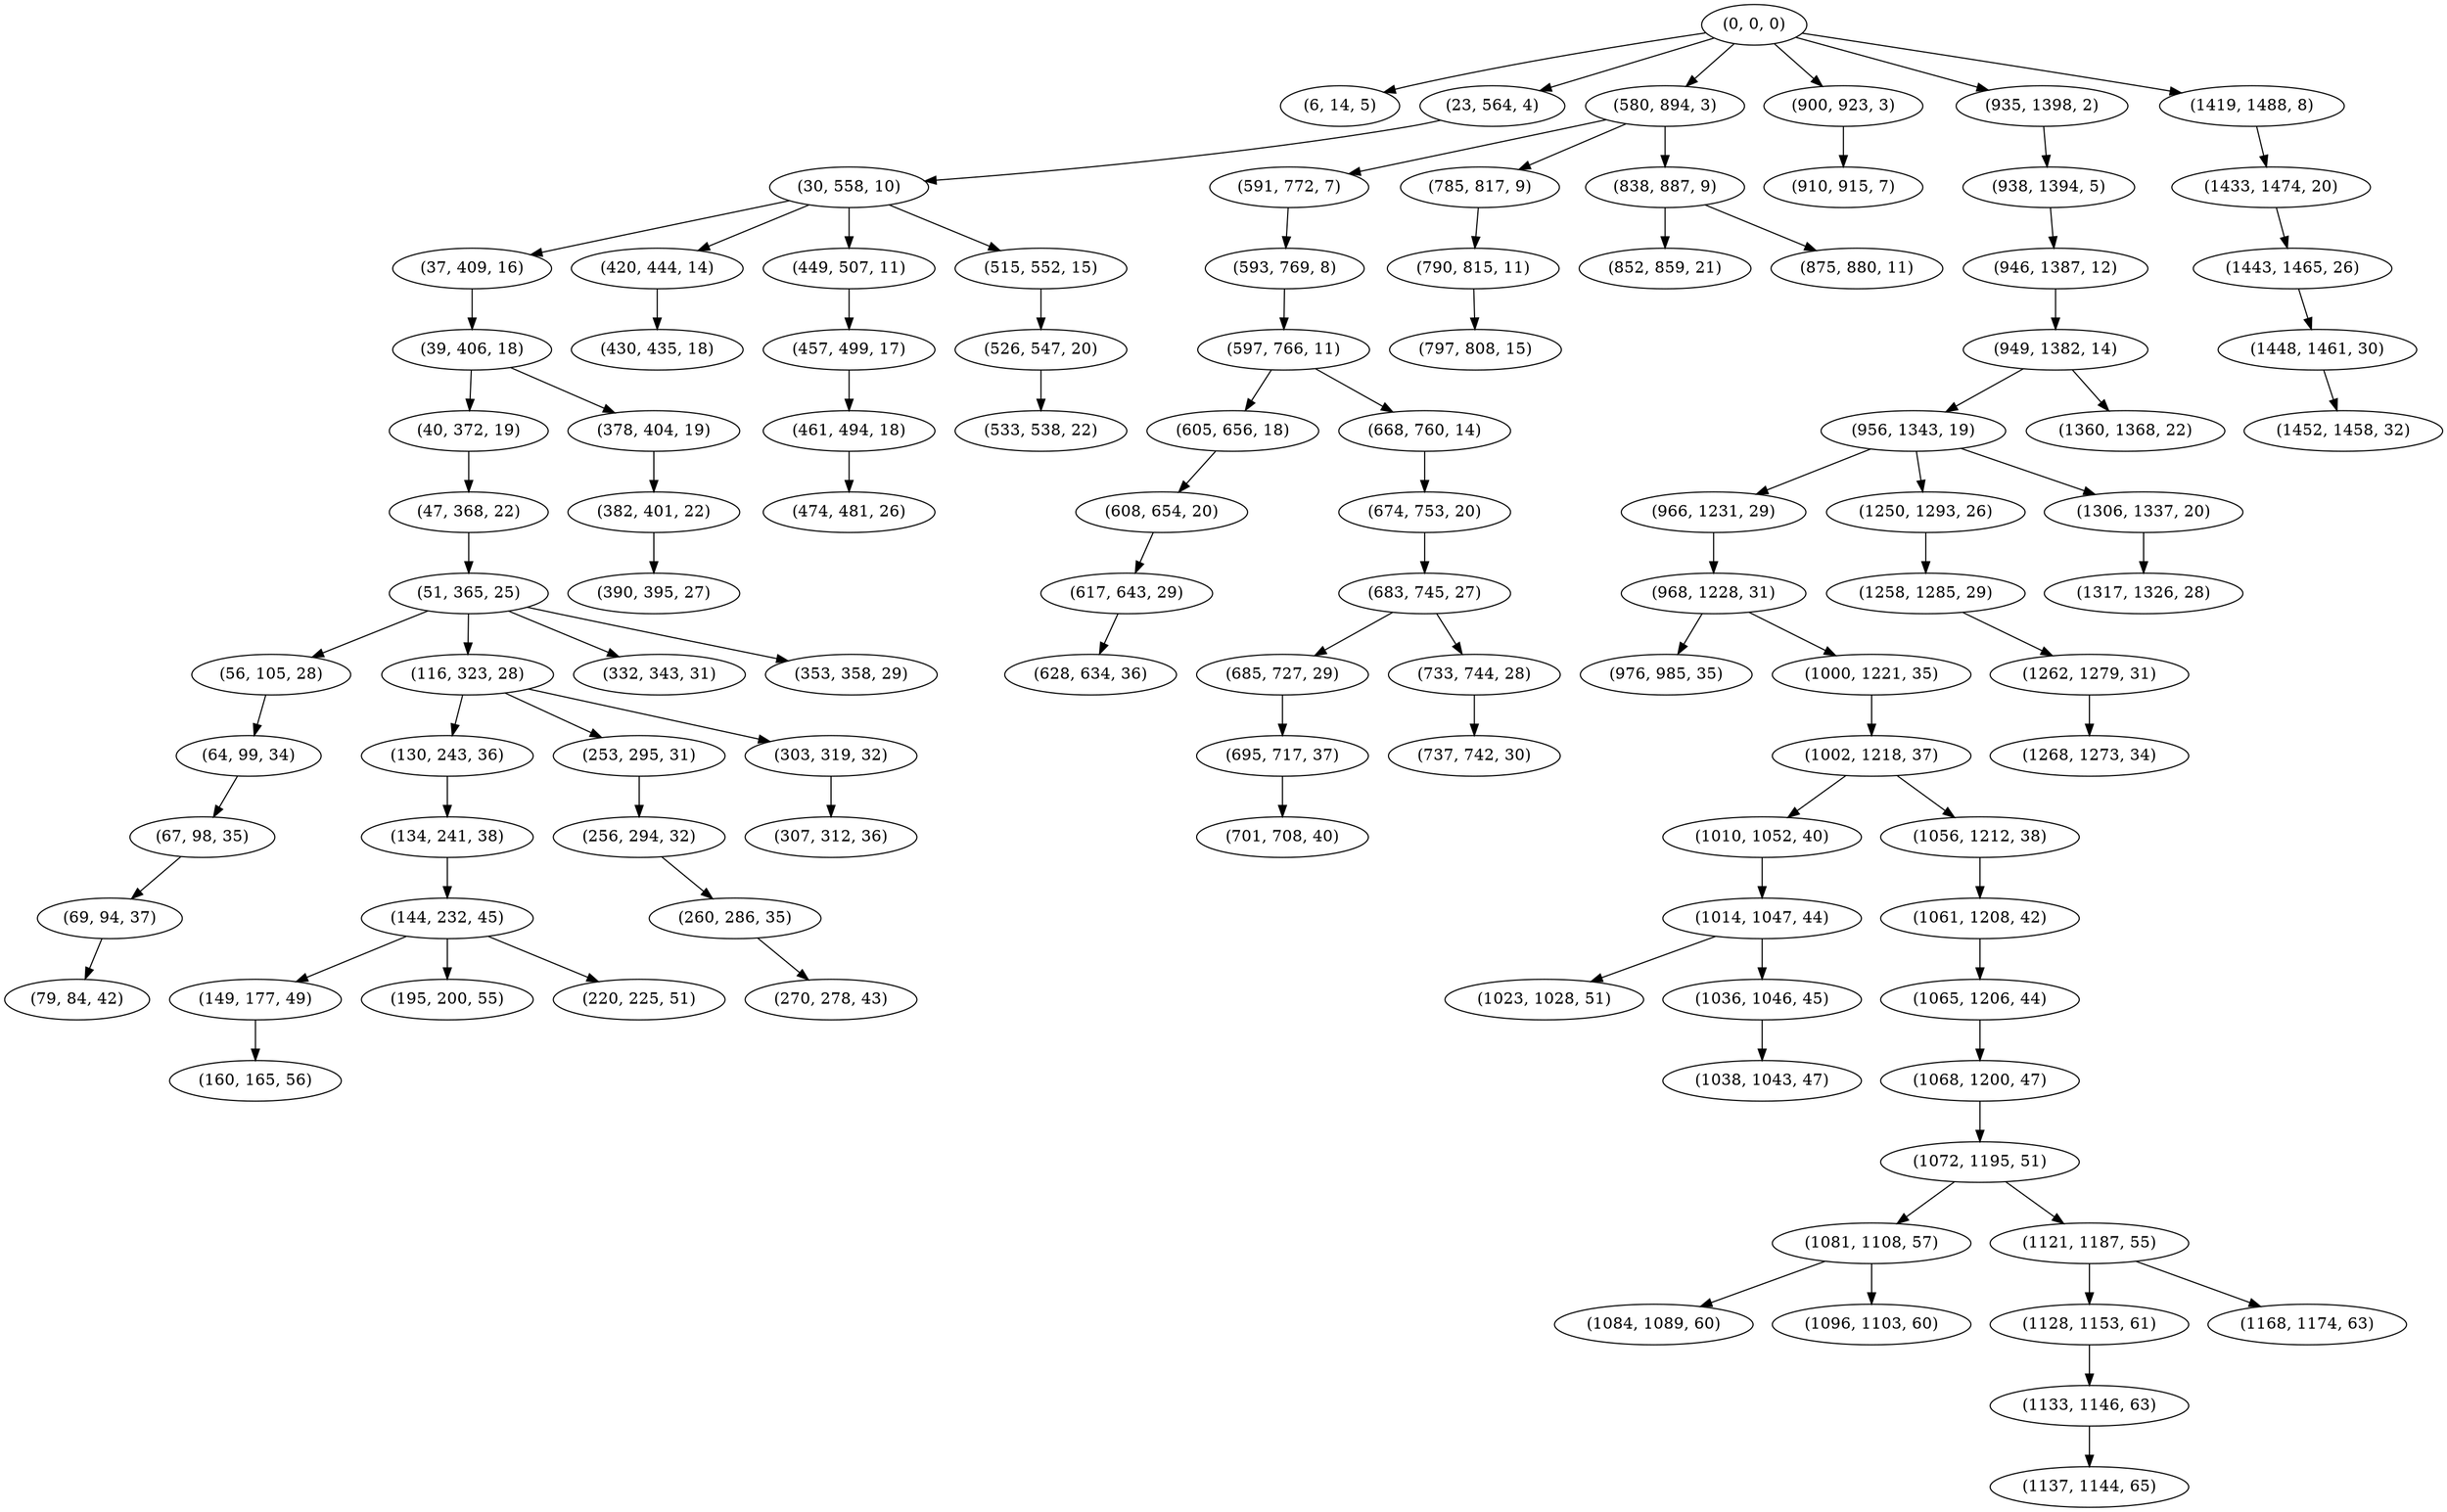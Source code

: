 digraph tree {
    "(0, 0, 0)";
    "(6, 14, 5)";
    "(23, 564, 4)";
    "(30, 558, 10)";
    "(37, 409, 16)";
    "(39, 406, 18)";
    "(40, 372, 19)";
    "(47, 368, 22)";
    "(51, 365, 25)";
    "(56, 105, 28)";
    "(64, 99, 34)";
    "(67, 98, 35)";
    "(69, 94, 37)";
    "(79, 84, 42)";
    "(116, 323, 28)";
    "(130, 243, 36)";
    "(134, 241, 38)";
    "(144, 232, 45)";
    "(149, 177, 49)";
    "(160, 165, 56)";
    "(195, 200, 55)";
    "(220, 225, 51)";
    "(253, 295, 31)";
    "(256, 294, 32)";
    "(260, 286, 35)";
    "(270, 278, 43)";
    "(303, 319, 32)";
    "(307, 312, 36)";
    "(332, 343, 31)";
    "(353, 358, 29)";
    "(378, 404, 19)";
    "(382, 401, 22)";
    "(390, 395, 27)";
    "(420, 444, 14)";
    "(430, 435, 18)";
    "(449, 507, 11)";
    "(457, 499, 17)";
    "(461, 494, 18)";
    "(474, 481, 26)";
    "(515, 552, 15)";
    "(526, 547, 20)";
    "(533, 538, 22)";
    "(580, 894, 3)";
    "(591, 772, 7)";
    "(593, 769, 8)";
    "(597, 766, 11)";
    "(605, 656, 18)";
    "(608, 654, 20)";
    "(617, 643, 29)";
    "(628, 634, 36)";
    "(668, 760, 14)";
    "(674, 753, 20)";
    "(683, 745, 27)";
    "(685, 727, 29)";
    "(695, 717, 37)";
    "(701, 708, 40)";
    "(733, 744, 28)";
    "(737, 742, 30)";
    "(785, 817, 9)";
    "(790, 815, 11)";
    "(797, 808, 15)";
    "(838, 887, 9)";
    "(852, 859, 21)";
    "(875, 880, 11)";
    "(900, 923, 3)";
    "(910, 915, 7)";
    "(935, 1398, 2)";
    "(938, 1394, 5)";
    "(946, 1387, 12)";
    "(949, 1382, 14)";
    "(956, 1343, 19)";
    "(966, 1231, 29)";
    "(968, 1228, 31)";
    "(976, 985, 35)";
    "(1000, 1221, 35)";
    "(1002, 1218, 37)";
    "(1010, 1052, 40)";
    "(1014, 1047, 44)";
    "(1023, 1028, 51)";
    "(1036, 1046, 45)";
    "(1038, 1043, 47)";
    "(1056, 1212, 38)";
    "(1061, 1208, 42)";
    "(1065, 1206, 44)";
    "(1068, 1200, 47)";
    "(1072, 1195, 51)";
    "(1081, 1108, 57)";
    "(1084, 1089, 60)";
    "(1096, 1103, 60)";
    "(1121, 1187, 55)";
    "(1128, 1153, 61)";
    "(1133, 1146, 63)";
    "(1137, 1144, 65)";
    "(1168, 1174, 63)";
    "(1250, 1293, 26)";
    "(1258, 1285, 29)";
    "(1262, 1279, 31)";
    "(1268, 1273, 34)";
    "(1306, 1337, 20)";
    "(1317, 1326, 28)";
    "(1360, 1368, 22)";
    "(1419, 1488, 8)";
    "(1433, 1474, 20)";
    "(1443, 1465, 26)";
    "(1448, 1461, 30)";
    "(1452, 1458, 32)";
    "(0, 0, 0)" -> "(6, 14, 5)";
    "(0, 0, 0)" -> "(23, 564, 4)";
    "(0, 0, 0)" -> "(580, 894, 3)";
    "(0, 0, 0)" -> "(900, 923, 3)";
    "(0, 0, 0)" -> "(935, 1398, 2)";
    "(0, 0, 0)" -> "(1419, 1488, 8)";
    "(23, 564, 4)" -> "(30, 558, 10)";
    "(30, 558, 10)" -> "(37, 409, 16)";
    "(30, 558, 10)" -> "(420, 444, 14)";
    "(30, 558, 10)" -> "(449, 507, 11)";
    "(30, 558, 10)" -> "(515, 552, 15)";
    "(37, 409, 16)" -> "(39, 406, 18)";
    "(39, 406, 18)" -> "(40, 372, 19)";
    "(39, 406, 18)" -> "(378, 404, 19)";
    "(40, 372, 19)" -> "(47, 368, 22)";
    "(47, 368, 22)" -> "(51, 365, 25)";
    "(51, 365, 25)" -> "(56, 105, 28)";
    "(51, 365, 25)" -> "(116, 323, 28)";
    "(51, 365, 25)" -> "(332, 343, 31)";
    "(51, 365, 25)" -> "(353, 358, 29)";
    "(56, 105, 28)" -> "(64, 99, 34)";
    "(64, 99, 34)" -> "(67, 98, 35)";
    "(67, 98, 35)" -> "(69, 94, 37)";
    "(69, 94, 37)" -> "(79, 84, 42)";
    "(116, 323, 28)" -> "(130, 243, 36)";
    "(116, 323, 28)" -> "(253, 295, 31)";
    "(116, 323, 28)" -> "(303, 319, 32)";
    "(130, 243, 36)" -> "(134, 241, 38)";
    "(134, 241, 38)" -> "(144, 232, 45)";
    "(144, 232, 45)" -> "(149, 177, 49)";
    "(144, 232, 45)" -> "(195, 200, 55)";
    "(144, 232, 45)" -> "(220, 225, 51)";
    "(149, 177, 49)" -> "(160, 165, 56)";
    "(253, 295, 31)" -> "(256, 294, 32)";
    "(256, 294, 32)" -> "(260, 286, 35)";
    "(260, 286, 35)" -> "(270, 278, 43)";
    "(303, 319, 32)" -> "(307, 312, 36)";
    "(378, 404, 19)" -> "(382, 401, 22)";
    "(382, 401, 22)" -> "(390, 395, 27)";
    "(420, 444, 14)" -> "(430, 435, 18)";
    "(449, 507, 11)" -> "(457, 499, 17)";
    "(457, 499, 17)" -> "(461, 494, 18)";
    "(461, 494, 18)" -> "(474, 481, 26)";
    "(515, 552, 15)" -> "(526, 547, 20)";
    "(526, 547, 20)" -> "(533, 538, 22)";
    "(580, 894, 3)" -> "(591, 772, 7)";
    "(580, 894, 3)" -> "(785, 817, 9)";
    "(580, 894, 3)" -> "(838, 887, 9)";
    "(591, 772, 7)" -> "(593, 769, 8)";
    "(593, 769, 8)" -> "(597, 766, 11)";
    "(597, 766, 11)" -> "(605, 656, 18)";
    "(597, 766, 11)" -> "(668, 760, 14)";
    "(605, 656, 18)" -> "(608, 654, 20)";
    "(608, 654, 20)" -> "(617, 643, 29)";
    "(617, 643, 29)" -> "(628, 634, 36)";
    "(668, 760, 14)" -> "(674, 753, 20)";
    "(674, 753, 20)" -> "(683, 745, 27)";
    "(683, 745, 27)" -> "(685, 727, 29)";
    "(683, 745, 27)" -> "(733, 744, 28)";
    "(685, 727, 29)" -> "(695, 717, 37)";
    "(695, 717, 37)" -> "(701, 708, 40)";
    "(733, 744, 28)" -> "(737, 742, 30)";
    "(785, 817, 9)" -> "(790, 815, 11)";
    "(790, 815, 11)" -> "(797, 808, 15)";
    "(838, 887, 9)" -> "(852, 859, 21)";
    "(838, 887, 9)" -> "(875, 880, 11)";
    "(900, 923, 3)" -> "(910, 915, 7)";
    "(935, 1398, 2)" -> "(938, 1394, 5)";
    "(938, 1394, 5)" -> "(946, 1387, 12)";
    "(946, 1387, 12)" -> "(949, 1382, 14)";
    "(949, 1382, 14)" -> "(956, 1343, 19)";
    "(949, 1382, 14)" -> "(1360, 1368, 22)";
    "(956, 1343, 19)" -> "(966, 1231, 29)";
    "(956, 1343, 19)" -> "(1250, 1293, 26)";
    "(956, 1343, 19)" -> "(1306, 1337, 20)";
    "(966, 1231, 29)" -> "(968, 1228, 31)";
    "(968, 1228, 31)" -> "(976, 985, 35)";
    "(968, 1228, 31)" -> "(1000, 1221, 35)";
    "(1000, 1221, 35)" -> "(1002, 1218, 37)";
    "(1002, 1218, 37)" -> "(1010, 1052, 40)";
    "(1002, 1218, 37)" -> "(1056, 1212, 38)";
    "(1010, 1052, 40)" -> "(1014, 1047, 44)";
    "(1014, 1047, 44)" -> "(1023, 1028, 51)";
    "(1014, 1047, 44)" -> "(1036, 1046, 45)";
    "(1036, 1046, 45)" -> "(1038, 1043, 47)";
    "(1056, 1212, 38)" -> "(1061, 1208, 42)";
    "(1061, 1208, 42)" -> "(1065, 1206, 44)";
    "(1065, 1206, 44)" -> "(1068, 1200, 47)";
    "(1068, 1200, 47)" -> "(1072, 1195, 51)";
    "(1072, 1195, 51)" -> "(1081, 1108, 57)";
    "(1072, 1195, 51)" -> "(1121, 1187, 55)";
    "(1081, 1108, 57)" -> "(1084, 1089, 60)";
    "(1081, 1108, 57)" -> "(1096, 1103, 60)";
    "(1121, 1187, 55)" -> "(1128, 1153, 61)";
    "(1121, 1187, 55)" -> "(1168, 1174, 63)";
    "(1128, 1153, 61)" -> "(1133, 1146, 63)";
    "(1133, 1146, 63)" -> "(1137, 1144, 65)";
    "(1250, 1293, 26)" -> "(1258, 1285, 29)";
    "(1258, 1285, 29)" -> "(1262, 1279, 31)";
    "(1262, 1279, 31)" -> "(1268, 1273, 34)";
    "(1306, 1337, 20)" -> "(1317, 1326, 28)";
    "(1419, 1488, 8)" -> "(1433, 1474, 20)";
    "(1433, 1474, 20)" -> "(1443, 1465, 26)";
    "(1443, 1465, 26)" -> "(1448, 1461, 30)";
    "(1448, 1461, 30)" -> "(1452, 1458, 32)";
}
